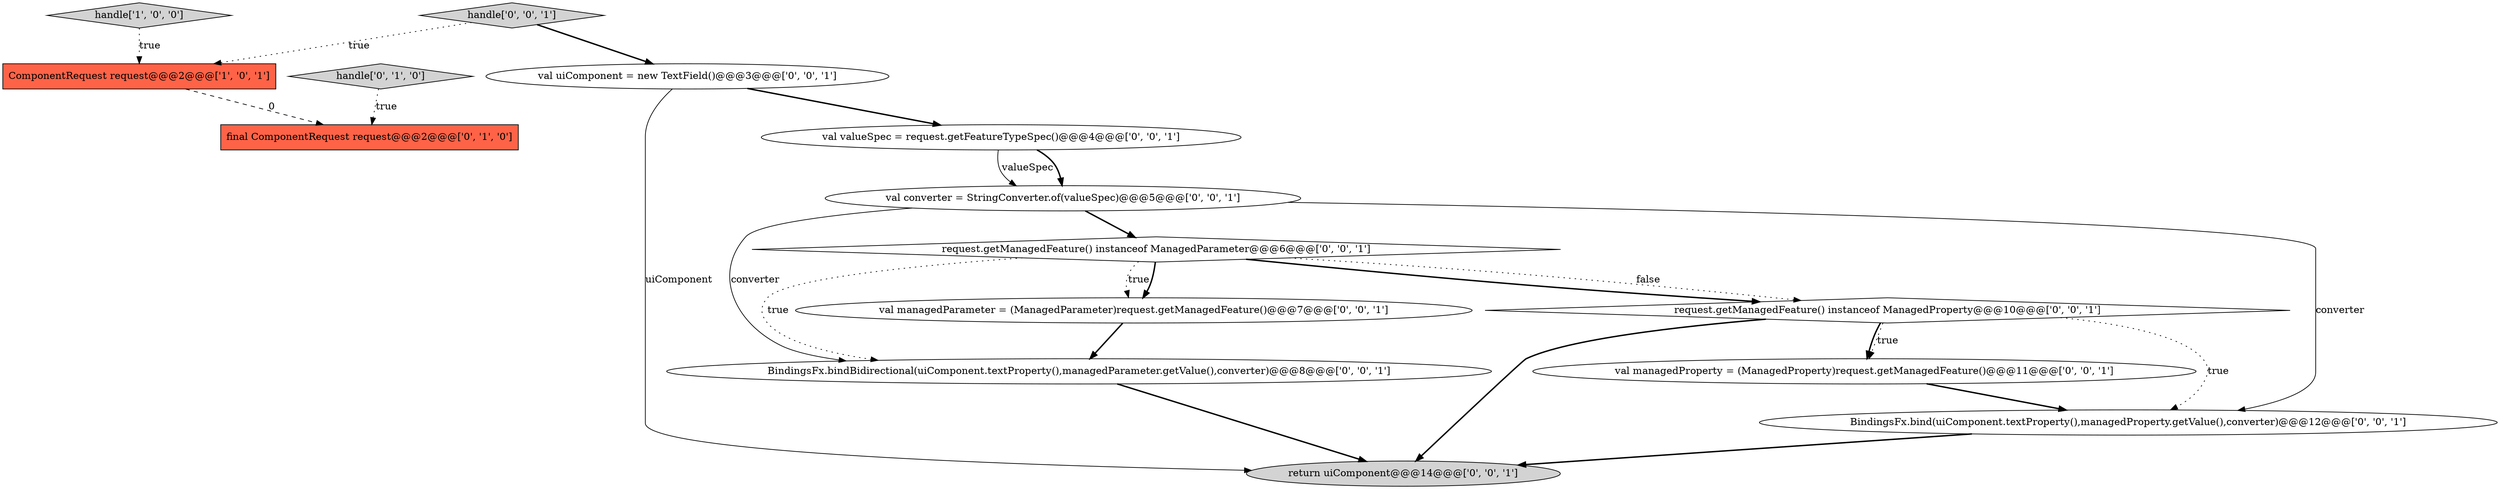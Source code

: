 digraph {
0 [style = filled, label = "handle['1', '0', '0']", fillcolor = lightgray, shape = diamond image = "AAA0AAABBB1BBB"];
5 [style = filled, label = "request.getManagedFeature() instanceof ManagedProperty@@@10@@@['0', '0', '1']", fillcolor = white, shape = diamond image = "AAA0AAABBB3BBB"];
12 [style = filled, label = "val valueSpec = request.getFeatureTypeSpec()@@@4@@@['0', '0', '1']", fillcolor = white, shape = ellipse image = "AAA0AAABBB3BBB"];
9 [style = filled, label = "handle['0', '0', '1']", fillcolor = lightgray, shape = diamond image = "AAA0AAABBB3BBB"];
3 [style = filled, label = "handle['0', '1', '0']", fillcolor = lightgray, shape = diamond image = "AAA0AAABBB2BBB"];
11 [style = filled, label = "val managedProperty = (ManagedProperty)request.getManagedFeature()@@@11@@@['0', '0', '1']", fillcolor = white, shape = ellipse image = "AAA0AAABBB3BBB"];
4 [style = filled, label = "val uiComponent = new TextField()@@@3@@@['0', '0', '1']", fillcolor = white, shape = ellipse image = "AAA0AAABBB3BBB"];
1 [style = filled, label = "ComponentRequest request@@@2@@@['1', '0', '1']", fillcolor = tomato, shape = box image = "AAA0AAABBB1BBB"];
6 [style = filled, label = "BindingsFx.bind(uiComponent.textProperty(),managedProperty.getValue(),converter)@@@12@@@['0', '0', '1']", fillcolor = white, shape = ellipse image = "AAA0AAABBB3BBB"];
7 [style = filled, label = "return uiComponent@@@14@@@['0', '0', '1']", fillcolor = lightgray, shape = ellipse image = "AAA0AAABBB3BBB"];
8 [style = filled, label = "val managedParameter = (ManagedParameter)request.getManagedFeature()@@@7@@@['0', '0', '1']", fillcolor = white, shape = ellipse image = "AAA0AAABBB3BBB"];
10 [style = filled, label = "BindingsFx.bindBidirectional(uiComponent.textProperty(),managedParameter.getValue(),converter)@@@8@@@['0', '0', '1']", fillcolor = white, shape = ellipse image = "AAA0AAABBB3BBB"];
14 [style = filled, label = "request.getManagedFeature() instanceof ManagedParameter@@@6@@@['0', '0', '1']", fillcolor = white, shape = diamond image = "AAA0AAABBB3BBB"];
2 [style = filled, label = "final ComponentRequest request@@@2@@@['0', '1', '0']", fillcolor = tomato, shape = box image = "AAA1AAABBB2BBB"];
13 [style = filled, label = "val converter = StringConverter.of(valueSpec)@@@5@@@['0', '0', '1']", fillcolor = white, shape = ellipse image = "AAA0AAABBB3BBB"];
4->7 [style = solid, label="uiComponent"];
8->10 [style = bold, label=""];
13->6 [style = solid, label="converter"];
13->10 [style = solid, label="converter"];
9->4 [style = bold, label=""];
11->6 [style = bold, label=""];
5->6 [style = dotted, label="true"];
10->7 [style = bold, label=""];
14->10 [style = dotted, label="true"];
12->13 [style = solid, label="valueSpec"];
12->13 [style = bold, label=""];
5->11 [style = dotted, label="true"];
9->1 [style = dotted, label="true"];
14->8 [style = dotted, label="true"];
4->12 [style = bold, label=""];
5->7 [style = bold, label=""];
14->8 [style = bold, label=""];
5->11 [style = bold, label=""];
1->2 [style = dashed, label="0"];
6->7 [style = bold, label=""];
13->14 [style = bold, label=""];
14->5 [style = dotted, label="false"];
3->2 [style = dotted, label="true"];
0->1 [style = dotted, label="true"];
14->5 [style = bold, label=""];
}
